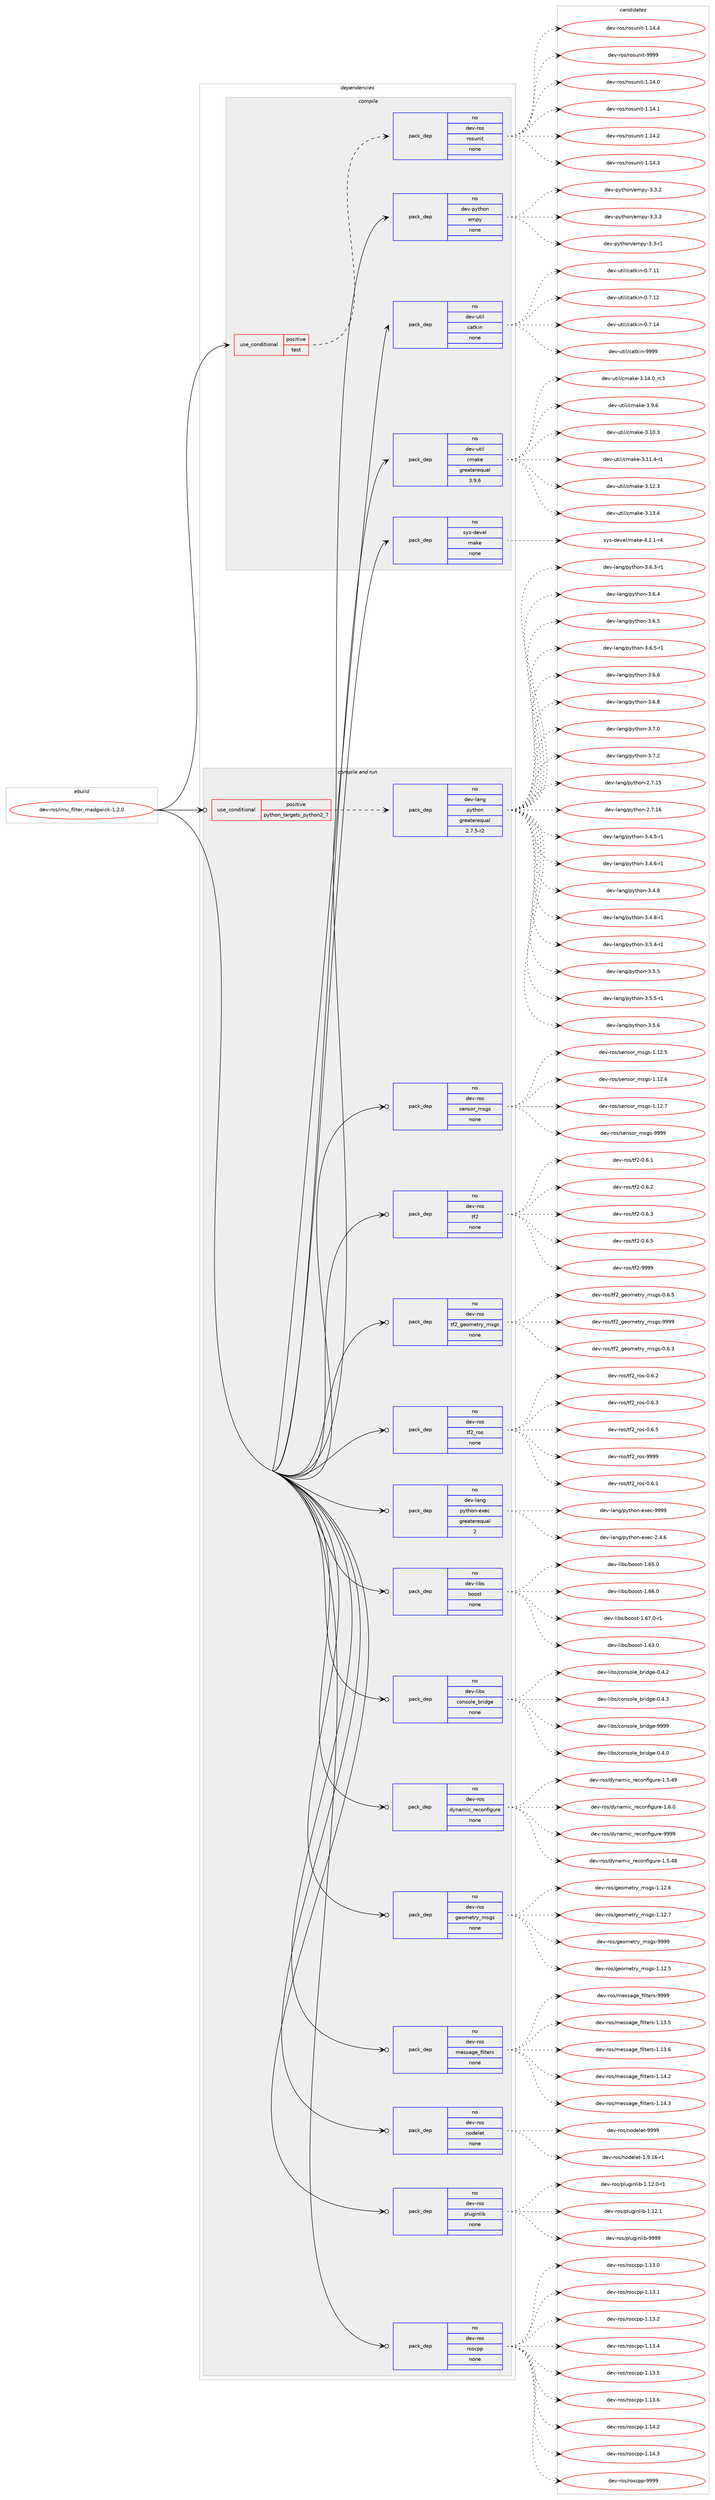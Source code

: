 digraph prolog {

# *************
# Graph options
# *************

newrank=true;
concentrate=true;
compound=true;
graph [rankdir=LR,fontname=Helvetica,fontsize=10,ranksep=1.5];#, ranksep=2.5, nodesep=0.2];
edge  [arrowhead=vee];
node  [fontname=Helvetica,fontsize=10];

# **********
# The ebuild
# **********

subgraph cluster_leftcol {
color=gray;
rank=same;
label=<<i>ebuild</i>>;
id [label="dev-ros/imu_filter_madgwick-1.2.0", color=red, width=4, href="../dev-ros/imu_filter_madgwick-1.2.0.svg"];
}

# ****************
# The dependencies
# ****************

subgraph cluster_midcol {
color=gray;
label=<<i>dependencies</i>>;
subgraph cluster_compile {
fillcolor="#eeeeee";
style=filled;
label=<<i>compile</i>>;
subgraph cond388736 {
dependency1457890 [label=<<TABLE BORDER="0" CELLBORDER="1" CELLSPACING="0" CELLPADDING="4"><TR><TD ROWSPAN="3" CELLPADDING="10">use_conditional</TD></TR><TR><TD>positive</TD></TR><TR><TD>test</TD></TR></TABLE>>, shape=none, color=red];
subgraph pack1045764 {
dependency1457891 [label=<<TABLE BORDER="0" CELLBORDER="1" CELLSPACING="0" CELLPADDING="4" WIDTH="220"><TR><TD ROWSPAN="6" CELLPADDING="30">pack_dep</TD></TR><TR><TD WIDTH="110">no</TD></TR><TR><TD>dev-ros</TD></TR><TR><TD>rosunit</TD></TR><TR><TD>none</TD></TR><TR><TD></TD></TR></TABLE>>, shape=none, color=blue];
}
dependency1457890:e -> dependency1457891:w [weight=20,style="dashed",arrowhead="vee"];
}
id:e -> dependency1457890:w [weight=20,style="solid",arrowhead="vee"];
subgraph pack1045765 {
dependency1457892 [label=<<TABLE BORDER="0" CELLBORDER="1" CELLSPACING="0" CELLPADDING="4" WIDTH="220"><TR><TD ROWSPAN="6" CELLPADDING="30">pack_dep</TD></TR><TR><TD WIDTH="110">no</TD></TR><TR><TD>dev-python</TD></TR><TR><TD>empy</TD></TR><TR><TD>none</TD></TR><TR><TD></TD></TR></TABLE>>, shape=none, color=blue];
}
id:e -> dependency1457892:w [weight=20,style="solid",arrowhead="vee"];
subgraph pack1045766 {
dependency1457893 [label=<<TABLE BORDER="0" CELLBORDER="1" CELLSPACING="0" CELLPADDING="4" WIDTH="220"><TR><TD ROWSPAN="6" CELLPADDING="30">pack_dep</TD></TR><TR><TD WIDTH="110">no</TD></TR><TR><TD>dev-util</TD></TR><TR><TD>catkin</TD></TR><TR><TD>none</TD></TR><TR><TD></TD></TR></TABLE>>, shape=none, color=blue];
}
id:e -> dependency1457893:w [weight=20,style="solid",arrowhead="vee"];
subgraph pack1045767 {
dependency1457894 [label=<<TABLE BORDER="0" CELLBORDER="1" CELLSPACING="0" CELLPADDING="4" WIDTH="220"><TR><TD ROWSPAN="6" CELLPADDING="30">pack_dep</TD></TR><TR><TD WIDTH="110">no</TD></TR><TR><TD>dev-util</TD></TR><TR><TD>cmake</TD></TR><TR><TD>greaterequal</TD></TR><TR><TD>3.9.6</TD></TR></TABLE>>, shape=none, color=blue];
}
id:e -> dependency1457894:w [weight=20,style="solid",arrowhead="vee"];
subgraph pack1045768 {
dependency1457895 [label=<<TABLE BORDER="0" CELLBORDER="1" CELLSPACING="0" CELLPADDING="4" WIDTH="220"><TR><TD ROWSPAN="6" CELLPADDING="30">pack_dep</TD></TR><TR><TD WIDTH="110">no</TD></TR><TR><TD>sys-devel</TD></TR><TR><TD>make</TD></TR><TR><TD>none</TD></TR><TR><TD></TD></TR></TABLE>>, shape=none, color=blue];
}
id:e -> dependency1457895:w [weight=20,style="solid",arrowhead="vee"];
}
subgraph cluster_compileandrun {
fillcolor="#eeeeee";
style=filled;
label=<<i>compile and run</i>>;
subgraph cond388737 {
dependency1457896 [label=<<TABLE BORDER="0" CELLBORDER="1" CELLSPACING="0" CELLPADDING="4"><TR><TD ROWSPAN="3" CELLPADDING="10">use_conditional</TD></TR><TR><TD>positive</TD></TR><TR><TD>python_targets_python2_7</TD></TR></TABLE>>, shape=none, color=red];
subgraph pack1045769 {
dependency1457897 [label=<<TABLE BORDER="0" CELLBORDER="1" CELLSPACING="0" CELLPADDING="4" WIDTH="220"><TR><TD ROWSPAN="6" CELLPADDING="30">pack_dep</TD></TR><TR><TD WIDTH="110">no</TD></TR><TR><TD>dev-lang</TD></TR><TR><TD>python</TD></TR><TR><TD>greaterequal</TD></TR><TR><TD>2.7.5-r2</TD></TR></TABLE>>, shape=none, color=blue];
}
dependency1457896:e -> dependency1457897:w [weight=20,style="dashed",arrowhead="vee"];
}
id:e -> dependency1457896:w [weight=20,style="solid",arrowhead="odotvee"];
subgraph pack1045770 {
dependency1457898 [label=<<TABLE BORDER="0" CELLBORDER="1" CELLSPACING="0" CELLPADDING="4" WIDTH="220"><TR><TD ROWSPAN="6" CELLPADDING="30">pack_dep</TD></TR><TR><TD WIDTH="110">no</TD></TR><TR><TD>dev-lang</TD></TR><TR><TD>python-exec</TD></TR><TR><TD>greaterequal</TD></TR><TR><TD>2</TD></TR></TABLE>>, shape=none, color=blue];
}
id:e -> dependency1457898:w [weight=20,style="solid",arrowhead="odotvee"];
subgraph pack1045771 {
dependency1457899 [label=<<TABLE BORDER="0" CELLBORDER="1" CELLSPACING="0" CELLPADDING="4" WIDTH="220"><TR><TD ROWSPAN="6" CELLPADDING="30">pack_dep</TD></TR><TR><TD WIDTH="110">no</TD></TR><TR><TD>dev-libs</TD></TR><TR><TD>boost</TD></TR><TR><TD>none</TD></TR><TR><TD></TD></TR></TABLE>>, shape=none, color=blue];
}
id:e -> dependency1457899:w [weight=20,style="solid",arrowhead="odotvee"];
subgraph pack1045772 {
dependency1457900 [label=<<TABLE BORDER="0" CELLBORDER="1" CELLSPACING="0" CELLPADDING="4" WIDTH="220"><TR><TD ROWSPAN="6" CELLPADDING="30">pack_dep</TD></TR><TR><TD WIDTH="110">no</TD></TR><TR><TD>dev-libs</TD></TR><TR><TD>console_bridge</TD></TR><TR><TD>none</TD></TR><TR><TD></TD></TR></TABLE>>, shape=none, color=blue];
}
id:e -> dependency1457900:w [weight=20,style="solid",arrowhead="odotvee"];
subgraph pack1045773 {
dependency1457901 [label=<<TABLE BORDER="0" CELLBORDER="1" CELLSPACING="0" CELLPADDING="4" WIDTH="220"><TR><TD ROWSPAN="6" CELLPADDING="30">pack_dep</TD></TR><TR><TD WIDTH="110">no</TD></TR><TR><TD>dev-ros</TD></TR><TR><TD>dynamic_reconfigure</TD></TR><TR><TD>none</TD></TR><TR><TD></TD></TR></TABLE>>, shape=none, color=blue];
}
id:e -> dependency1457901:w [weight=20,style="solid",arrowhead="odotvee"];
subgraph pack1045774 {
dependency1457902 [label=<<TABLE BORDER="0" CELLBORDER="1" CELLSPACING="0" CELLPADDING="4" WIDTH="220"><TR><TD ROWSPAN="6" CELLPADDING="30">pack_dep</TD></TR><TR><TD WIDTH="110">no</TD></TR><TR><TD>dev-ros</TD></TR><TR><TD>geometry_msgs</TD></TR><TR><TD>none</TD></TR><TR><TD></TD></TR></TABLE>>, shape=none, color=blue];
}
id:e -> dependency1457902:w [weight=20,style="solid",arrowhead="odotvee"];
subgraph pack1045775 {
dependency1457903 [label=<<TABLE BORDER="0" CELLBORDER="1" CELLSPACING="0" CELLPADDING="4" WIDTH="220"><TR><TD ROWSPAN="6" CELLPADDING="30">pack_dep</TD></TR><TR><TD WIDTH="110">no</TD></TR><TR><TD>dev-ros</TD></TR><TR><TD>message_filters</TD></TR><TR><TD>none</TD></TR><TR><TD></TD></TR></TABLE>>, shape=none, color=blue];
}
id:e -> dependency1457903:w [weight=20,style="solid",arrowhead="odotvee"];
subgraph pack1045776 {
dependency1457904 [label=<<TABLE BORDER="0" CELLBORDER="1" CELLSPACING="0" CELLPADDING="4" WIDTH="220"><TR><TD ROWSPAN="6" CELLPADDING="30">pack_dep</TD></TR><TR><TD WIDTH="110">no</TD></TR><TR><TD>dev-ros</TD></TR><TR><TD>nodelet</TD></TR><TR><TD>none</TD></TR><TR><TD></TD></TR></TABLE>>, shape=none, color=blue];
}
id:e -> dependency1457904:w [weight=20,style="solid",arrowhead="odotvee"];
subgraph pack1045777 {
dependency1457905 [label=<<TABLE BORDER="0" CELLBORDER="1" CELLSPACING="0" CELLPADDING="4" WIDTH="220"><TR><TD ROWSPAN="6" CELLPADDING="30">pack_dep</TD></TR><TR><TD WIDTH="110">no</TD></TR><TR><TD>dev-ros</TD></TR><TR><TD>pluginlib</TD></TR><TR><TD>none</TD></TR><TR><TD></TD></TR></TABLE>>, shape=none, color=blue];
}
id:e -> dependency1457905:w [weight=20,style="solid",arrowhead="odotvee"];
subgraph pack1045778 {
dependency1457906 [label=<<TABLE BORDER="0" CELLBORDER="1" CELLSPACING="0" CELLPADDING="4" WIDTH="220"><TR><TD ROWSPAN="6" CELLPADDING="30">pack_dep</TD></TR><TR><TD WIDTH="110">no</TD></TR><TR><TD>dev-ros</TD></TR><TR><TD>roscpp</TD></TR><TR><TD>none</TD></TR><TR><TD></TD></TR></TABLE>>, shape=none, color=blue];
}
id:e -> dependency1457906:w [weight=20,style="solid",arrowhead="odotvee"];
subgraph pack1045779 {
dependency1457907 [label=<<TABLE BORDER="0" CELLBORDER="1" CELLSPACING="0" CELLPADDING="4" WIDTH="220"><TR><TD ROWSPAN="6" CELLPADDING="30">pack_dep</TD></TR><TR><TD WIDTH="110">no</TD></TR><TR><TD>dev-ros</TD></TR><TR><TD>sensor_msgs</TD></TR><TR><TD>none</TD></TR><TR><TD></TD></TR></TABLE>>, shape=none, color=blue];
}
id:e -> dependency1457907:w [weight=20,style="solid",arrowhead="odotvee"];
subgraph pack1045780 {
dependency1457908 [label=<<TABLE BORDER="0" CELLBORDER="1" CELLSPACING="0" CELLPADDING="4" WIDTH="220"><TR><TD ROWSPAN="6" CELLPADDING="30">pack_dep</TD></TR><TR><TD WIDTH="110">no</TD></TR><TR><TD>dev-ros</TD></TR><TR><TD>tf2</TD></TR><TR><TD>none</TD></TR><TR><TD></TD></TR></TABLE>>, shape=none, color=blue];
}
id:e -> dependency1457908:w [weight=20,style="solid",arrowhead="odotvee"];
subgraph pack1045781 {
dependency1457909 [label=<<TABLE BORDER="0" CELLBORDER="1" CELLSPACING="0" CELLPADDING="4" WIDTH="220"><TR><TD ROWSPAN="6" CELLPADDING="30">pack_dep</TD></TR><TR><TD WIDTH="110">no</TD></TR><TR><TD>dev-ros</TD></TR><TR><TD>tf2_geometry_msgs</TD></TR><TR><TD>none</TD></TR><TR><TD></TD></TR></TABLE>>, shape=none, color=blue];
}
id:e -> dependency1457909:w [weight=20,style="solid",arrowhead="odotvee"];
subgraph pack1045782 {
dependency1457910 [label=<<TABLE BORDER="0" CELLBORDER="1" CELLSPACING="0" CELLPADDING="4" WIDTH="220"><TR><TD ROWSPAN="6" CELLPADDING="30">pack_dep</TD></TR><TR><TD WIDTH="110">no</TD></TR><TR><TD>dev-ros</TD></TR><TR><TD>tf2_ros</TD></TR><TR><TD>none</TD></TR><TR><TD></TD></TR></TABLE>>, shape=none, color=blue];
}
id:e -> dependency1457910:w [weight=20,style="solid",arrowhead="odotvee"];
}
subgraph cluster_run {
fillcolor="#eeeeee";
style=filled;
label=<<i>run</i>>;
}
}

# **************
# The candidates
# **************

subgraph cluster_choices {
rank=same;
color=gray;
label=<<i>candidates</i>>;

subgraph choice1045764 {
color=black;
nodesep=1;
choice100101118451141111154711411111511711010511645494649524648 [label="dev-ros/rosunit-1.14.0", color=red, width=4,href="../dev-ros/rosunit-1.14.0.svg"];
choice100101118451141111154711411111511711010511645494649524649 [label="dev-ros/rosunit-1.14.1", color=red, width=4,href="../dev-ros/rosunit-1.14.1.svg"];
choice100101118451141111154711411111511711010511645494649524650 [label="dev-ros/rosunit-1.14.2", color=red, width=4,href="../dev-ros/rosunit-1.14.2.svg"];
choice100101118451141111154711411111511711010511645494649524651 [label="dev-ros/rosunit-1.14.3", color=red, width=4,href="../dev-ros/rosunit-1.14.3.svg"];
choice100101118451141111154711411111511711010511645494649524652 [label="dev-ros/rosunit-1.14.4", color=red, width=4,href="../dev-ros/rosunit-1.14.4.svg"];
choice10010111845114111115471141111151171101051164557575757 [label="dev-ros/rosunit-9999", color=red, width=4,href="../dev-ros/rosunit-9999.svg"];
dependency1457891:e -> choice100101118451141111154711411111511711010511645494649524648:w [style=dotted,weight="100"];
dependency1457891:e -> choice100101118451141111154711411111511711010511645494649524649:w [style=dotted,weight="100"];
dependency1457891:e -> choice100101118451141111154711411111511711010511645494649524650:w [style=dotted,weight="100"];
dependency1457891:e -> choice100101118451141111154711411111511711010511645494649524651:w [style=dotted,weight="100"];
dependency1457891:e -> choice100101118451141111154711411111511711010511645494649524652:w [style=dotted,weight="100"];
dependency1457891:e -> choice10010111845114111115471141111151171101051164557575757:w [style=dotted,weight="100"];
}
subgraph choice1045765 {
color=black;
nodesep=1;
choice1001011184511212111610411111047101109112121455146514511449 [label="dev-python/empy-3.3-r1", color=red, width=4,href="../dev-python/empy-3.3-r1.svg"];
choice1001011184511212111610411111047101109112121455146514650 [label="dev-python/empy-3.3.2", color=red, width=4,href="../dev-python/empy-3.3.2.svg"];
choice1001011184511212111610411111047101109112121455146514651 [label="dev-python/empy-3.3.3", color=red, width=4,href="../dev-python/empy-3.3.3.svg"];
dependency1457892:e -> choice1001011184511212111610411111047101109112121455146514511449:w [style=dotted,weight="100"];
dependency1457892:e -> choice1001011184511212111610411111047101109112121455146514650:w [style=dotted,weight="100"];
dependency1457892:e -> choice1001011184511212111610411111047101109112121455146514651:w [style=dotted,weight="100"];
}
subgraph choice1045766 {
color=black;
nodesep=1;
choice1001011184511711610510847999711610710511045484655464949 [label="dev-util/catkin-0.7.11", color=red, width=4,href="../dev-util/catkin-0.7.11.svg"];
choice1001011184511711610510847999711610710511045484655464950 [label="dev-util/catkin-0.7.12", color=red, width=4,href="../dev-util/catkin-0.7.12.svg"];
choice1001011184511711610510847999711610710511045484655464952 [label="dev-util/catkin-0.7.14", color=red, width=4,href="../dev-util/catkin-0.7.14.svg"];
choice100101118451171161051084799971161071051104557575757 [label="dev-util/catkin-9999", color=red, width=4,href="../dev-util/catkin-9999.svg"];
dependency1457893:e -> choice1001011184511711610510847999711610710511045484655464949:w [style=dotted,weight="100"];
dependency1457893:e -> choice1001011184511711610510847999711610710511045484655464950:w [style=dotted,weight="100"];
dependency1457893:e -> choice1001011184511711610510847999711610710511045484655464952:w [style=dotted,weight="100"];
dependency1457893:e -> choice100101118451171161051084799971161071051104557575757:w [style=dotted,weight="100"];
}
subgraph choice1045767 {
color=black;
nodesep=1;
choice1001011184511711610510847991099710710145514649484651 [label="dev-util/cmake-3.10.3", color=red, width=4,href="../dev-util/cmake-3.10.3.svg"];
choice10010111845117116105108479910997107101455146494946524511449 [label="dev-util/cmake-3.11.4-r1", color=red, width=4,href="../dev-util/cmake-3.11.4-r1.svg"];
choice1001011184511711610510847991099710710145514649504651 [label="dev-util/cmake-3.12.3", color=red, width=4,href="../dev-util/cmake-3.12.3.svg"];
choice1001011184511711610510847991099710710145514649514652 [label="dev-util/cmake-3.13.4", color=red, width=4,href="../dev-util/cmake-3.13.4.svg"];
choice1001011184511711610510847991099710710145514649524648951149951 [label="dev-util/cmake-3.14.0_rc3", color=red, width=4,href="../dev-util/cmake-3.14.0_rc3.svg"];
choice10010111845117116105108479910997107101455146574654 [label="dev-util/cmake-3.9.6", color=red, width=4,href="../dev-util/cmake-3.9.6.svg"];
dependency1457894:e -> choice1001011184511711610510847991099710710145514649484651:w [style=dotted,weight="100"];
dependency1457894:e -> choice10010111845117116105108479910997107101455146494946524511449:w [style=dotted,weight="100"];
dependency1457894:e -> choice1001011184511711610510847991099710710145514649504651:w [style=dotted,weight="100"];
dependency1457894:e -> choice1001011184511711610510847991099710710145514649514652:w [style=dotted,weight="100"];
dependency1457894:e -> choice1001011184511711610510847991099710710145514649524648951149951:w [style=dotted,weight="100"];
dependency1457894:e -> choice10010111845117116105108479910997107101455146574654:w [style=dotted,weight="100"];
}
subgraph choice1045768 {
color=black;
nodesep=1;
choice1151211154510010111810110847109971071014552465046494511452 [label="sys-devel/make-4.2.1-r4", color=red, width=4,href="../sys-devel/make-4.2.1-r4.svg"];
dependency1457895:e -> choice1151211154510010111810110847109971071014552465046494511452:w [style=dotted,weight="100"];
}
subgraph choice1045769 {
color=black;
nodesep=1;
choice10010111845108971101034711212111610411111045504655464953 [label="dev-lang/python-2.7.15", color=red, width=4,href="../dev-lang/python-2.7.15.svg"];
choice10010111845108971101034711212111610411111045504655464954 [label="dev-lang/python-2.7.16", color=red, width=4,href="../dev-lang/python-2.7.16.svg"];
choice1001011184510897110103471121211161041111104551465246534511449 [label="dev-lang/python-3.4.5-r1", color=red, width=4,href="../dev-lang/python-3.4.5-r1.svg"];
choice1001011184510897110103471121211161041111104551465246544511449 [label="dev-lang/python-3.4.6-r1", color=red, width=4,href="../dev-lang/python-3.4.6-r1.svg"];
choice100101118451089711010347112121116104111110455146524656 [label="dev-lang/python-3.4.8", color=red, width=4,href="../dev-lang/python-3.4.8.svg"];
choice1001011184510897110103471121211161041111104551465246564511449 [label="dev-lang/python-3.4.8-r1", color=red, width=4,href="../dev-lang/python-3.4.8-r1.svg"];
choice1001011184510897110103471121211161041111104551465346524511449 [label="dev-lang/python-3.5.4-r1", color=red, width=4,href="../dev-lang/python-3.5.4-r1.svg"];
choice100101118451089711010347112121116104111110455146534653 [label="dev-lang/python-3.5.5", color=red, width=4,href="../dev-lang/python-3.5.5.svg"];
choice1001011184510897110103471121211161041111104551465346534511449 [label="dev-lang/python-3.5.5-r1", color=red, width=4,href="../dev-lang/python-3.5.5-r1.svg"];
choice100101118451089711010347112121116104111110455146534654 [label="dev-lang/python-3.5.6", color=red, width=4,href="../dev-lang/python-3.5.6.svg"];
choice1001011184510897110103471121211161041111104551465446514511449 [label="dev-lang/python-3.6.3-r1", color=red, width=4,href="../dev-lang/python-3.6.3-r1.svg"];
choice100101118451089711010347112121116104111110455146544652 [label="dev-lang/python-3.6.4", color=red, width=4,href="../dev-lang/python-3.6.4.svg"];
choice100101118451089711010347112121116104111110455146544653 [label="dev-lang/python-3.6.5", color=red, width=4,href="../dev-lang/python-3.6.5.svg"];
choice1001011184510897110103471121211161041111104551465446534511449 [label="dev-lang/python-3.6.5-r1", color=red, width=4,href="../dev-lang/python-3.6.5-r1.svg"];
choice100101118451089711010347112121116104111110455146544654 [label="dev-lang/python-3.6.6", color=red, width=4,href="../dev-lang/python-3.6.6.svg"];
choice100101118451089711010347112121116104111110455146544656 [label="dev-lang/python-3.6.8", color=red, width=4,href="../dev-lang/python-3.6.8.svg"];
choice100101118451089711010347112121116104111110455146554648 [label="dev-lang/python-3.7.0", color=red, width=4,href="../dev-lang/python-3.7.0.svg"];
choice100101118451089711010347112121116104111110455146554650 [label="dev-lang/python-3.7.2", color=red, width=4,href="../dev-lang/python-3.7.2.svg"];
dependency1457897:e -> choice10010111845108971101034711212111610411111045504655464953:w [style=dotted,weight="100"];
dependency1457897:e -> choice10010111845108971101034711212111610411111045504655464954:w [style=dotted,weight="100"];
dependency1457897:e -> choice1001011184510897110103471121211161041111104551465246534511449:w [style=dotted,weight="100"];
dependency1457897:e -> choice1001011184510897110103471121211161041111104551465246544511449:w [style=dotted,weight="100"];
dependency1457897:e -> choice100101118451089711010347112121116104111110455146524656:w [style=dotted,weight="100"];
dependency1457897:e -> choice1001011184510897110103471121211161041111104551465246564511449:w [style=dotted,weight="100"];
dependency1457897:e -> choice1001011184510897110103471121211161041111104551465346524511449:w [style=dotted,weight="100"];
dependency1457897:e -> choice100101118451089711010347112121116104111110455146534653:w [style=dotted,weight="100"];
dependency1457897:e -> choice1001011184510897110103471121211161041111104551465346534511449:w [style=dotted,weight="100"];
dependency1457897:e -> choice100101118451089711010347112121116104111110455146534654:w [style=dotted,weight="100"];
dependency1457897:e -> choice1001011184510897110103471121211161041111104551465446514511449:w [style=dotted,weight="100"];
dependency1457897:e -> choice100101118451089711010347112121116104111110455146544652:w [style=dotted,weight="100"];
dependency1457897:e -> choice100101118451089711010347112121116104111110455146544653:w [style=dotted,weight="100"];
dependency1457897:e -> choice1001011184510897110103471121211161041111104551465446534511449:w [style=dotted,weight="100"];
dependency1457897:e -> choice100101118451089711010347112121116104111110455146544654:w [style=dotted,weight="100"];
dependency1457897:e -> choice100101118451089711010347112121116104111110455146544656:w [style=dotted,weight="100"];
dependency1457897:e -> choice100101118451089711010347112121116104111110455146554648:w [style=dotted,weight="100"];
dependency1457897:e -> choice100101118451089711010347112121116104111110455146554650:w [style=dotted,weight="100"];
}
subgraph choice1045770 {
color=black;
nodesep=1;
choice1001011184510897110103471121211161041111104510112010199455046524654 [label="dev-lang/python-exec-2.4.6", color=red, width=4,href="../dev-lang/python-exec-2.4.6.svg"];
choice10010111845108971101034711212111610411111045101120101994557575757 [label="dev-lang/python-exec-9999", color=red, width=4,href="../dev-lang/python-exec-9999.svg"];
dependency1457898:e -> choice1001011184510897110103471121211161041111104510112010199455046524654:w [style=dotted,weight="100"];
dependency1457898:e -> choice10010111845108971101034711212111610411111045101120101994557575757:w [style=dotted,weight="100"];
}
subgraph choice1045771 {
color=black;
nodesep=1;
choice1001011184510810598115479811111111511645494654514648 [label="dev-libs/boost-1.63.0", color=red, width=4,href="../dev-libs/boost-1.63.0.svg"];
choice1001011184510810598115479811111111511645494654534648 [label="dev-libs/boost-1.65.0", color=red, width=4,href="../dev-libs/boost-1.65.0.svg"];
choice1001011184510810598115479811111111511645494654544648 [label="dev-libs/boost-1.66.0", color=red, width=4,href="../dev-libs/boost-1.66.0.svg"];
choice10010111845108105981154798111111115116454946545546484511449 [label="dev-libs/boost-1.67.0-r1", color=red, width=4,href="../dev-libs/boost-1.67.0-r1.svg"];
dependency1457899:e -> choice1001011184510810598115479811111111511645494654514648:w [style=dotted,weight="100"];
dependency1457899:e -> choice1001011184510810598115479811111111511645494654534648:w [style=dotted,weight="100"];
dependency1457899:e -> choice1001011184510810598115479811111111511645494654544648:w [style=dotted,weight="100"];
dependency1457899:e -> choice10010111845108105981154798111111115116454946545546484511449:w [style=dotted,weight="100"];
}
subgraph choice1045772 {
color=black;
nodesep=1;
choice100101118451081059811547991111101151111081019598114105100103101454846524648 [label="dev-libs/console_bridge-0.4.0", color=red, width=4,href="../dev-libs/console_bridge-0.4.0.svg"];
choice100101118451081059811547991111101151111081019598114105100103101454846524650 [label="dev-libs/console_bridge-0.4.2", color=red, width=4,href="../dev-libs/console_bridge-0.4.2.svg"];
choice100101118451081059811547991111101151111081019598114105100103101454846524651 [label="dev-libs/console_bridge-0.4.3", color=red, width=4,href="../dev-libs/console_bridge-0.4.3.svg"];
choice1001011184510810598115479911111011511110810195981141051001031014557575757 [label="dev-libs/console_bridge-9999", color=red, width=4,href="../dev-libs/console_bridge-9999.svg"];
dependency1457900:e -> choice100101118451081059811547991111101151111081019598114105100103101454846524648:w [style=dotted,weight="100"];
dependency1457900:e -> choice100101118451081059811547991111101151111081019598114105100103101454846524650:w [style=dotted,weight="100"];
dependency1457900:e -> choice100101118451081059811547991111101151111081019598114105100103101454846524651:w [style=dotted,weight="100"];
dependency1457900:e -> choice1001011184510810598115479911111011511110810195981141051001031014557575757:w [style=dotted,weight="100"];
}
subgraph choice1045773 {
color=black;
nodesep=1;
choice10010111845114111115471001211109710910599951141019911111010210510311711410145494653465256 [label="dev-ros/dynamic_reconfigure-1.5.48", color=red, width=4,href="../dev-ros/dynamic_reconfigure-1.5.48.svg"];
choice10010111845114111115471001211109710910599951141019911111010210510311711410145494653465257 [label="dev-ros/dynamic_reconfigure-1.5.49", color=red, width=4,href="../dev-ros/dynamic_reconfigure-1.5.49.svg"];
choice100101118451141111154710012111097109105999511410199111110102105103117114101454946544648 [label="dev-ros/dynamic_reconfigure-1.6.0", color=red, width=4,href="../dev-ros/dynamic_reconfigure-1.6.0.svg"];
choice1001011184511411111547100121110971091059995114101991111101021051031171141014557575757 [label="dev-ros/dynamic_reconfigure-9999", color=red, width=4,href="../dev-ros/dynamic_reconfigure-9999.svg"];
dependency1457901:e -> choice10010111845114111115471001211109710910599951141019911111010210510311711410145494653465256:w [style=dotted,weight="100"];
dependency1457901:e -> choice10010111845114111115471001211109710910599951141019911111010210510311711410145494653465257:w [style=dotted,weight="100"];
dependency1457901:e -> choice100101118451141111154710012111097109105999511410199111110102105103117114101454946544648:w [style=dotted,weight="100"];
dependency1457901:e -> choice1001011184511411111547100121110971091059995114101991111101021051031171141014557575757:w [style=dotted,weight="100"];
}
subgraph choice1045774 {
color=black;
nodesep=1;
choice10010111845114111115471031011111091011161141219510911510311545494649504653 [label="dev-ros/geometry_msgs-1.12.5", color=red, width=4,href="../dev-ros/geometry_msgs-1.12.5.svg"];
choice10010111845114111115471031011111091011161141219510911510311545494649504654 [label="dev-ros/geometry_msgs-1.12.6", color=red, width=4,href="../dev-ros/geometry_msgs-1.12.6.svg"];
choice10010111845114111115471031011111091011161141219510911510311545494649504655 [label="dev-ros/geometry_msgs-1.12.7", color=red, width=4,href="../dev-ros/geometry_msgs-1.12.7.svg"];
choice1001011184511411111547103101111109101116114121951091151031154557575757 [label="dev-ros/geometry_msgs-9999", color=red, width=4,href="../dev-ros/geometry_msgs-9999.svg"];
dependency1457902:e -> choice10010111845114111115471031011111091011161141219510911510311545494649504653:w [style=dotted,weight="100"];
dependency1457902:e -> choice10010111845114111115471031011111091011161141219510911510311545494649504654:w [style=dotted,weight="100"];
dependency1457902:e -> choice10010111845114111115471031011111091011161141219510911510311545494649504655:w [style=dotted,weight="100"];
dependency1457902:e -> choice1001011184511411111547103101111109101116114121951091151031154557575757:w [style=dotted,weight="100"];
}
subgraph choice1045775 {
color=black;
nodesep=1;
choice1001011184511411111547109101115115971031019510210510811610111411545494649514653 [label="dev-ros/message_filters-1.13.5", color=red, width=4,href="../dev-ros/message_filters-1.13.5.svg"];
choice1001011184511411111547109101115115971031019510210510811610111411545494649514654 [label="dev-ros/message_filters-1.13.6", color=red, width=4,href="../dev-ros/message_filters-1.13.6.svg"];
choice1001011184511411111547109101115115971031019510210510811610111411545494649524650 [label="dev-ros/message_filters-1.14.2", color=red, width=4,href="../dev-ros/message_filters-1.14.2.svg"];
choice1001011184511411111547109101115115971031019510210510811610111411545494649524651 [label="dev-ros/message_filters-1.14.3", color=red, width=4,href="../dev-ros/message_filters-1.14.3.svg"];
choice100101118451141111154710910111511597103101951021051081161011141154557575757 [label="dev-ros/message_filters-9999", color=red, width=4,href="../dev-ros/message_filters-9999.svg"];
dependency1457903:e -> choice1001011184511411111547109101115115971031019510210510811610111411545494649514653:w [style=dotted,weight="100"];
dependency1457903:e -> choice1001011184511411111547109101115115971031019510210510811610111411545494649514654:w [style=dotted,weight="100"];
dependency1457903:e -> choice1001011184511411111547109101115115971031019510210510811610111411545494649524650:w [style=dotted,weight="100"];
dependency1457903:e -> choice1001011184511411111547109101115115971031019510210510811610111411545494649524651:w [style=dotted,weight="100"];
dependency1457903:e -> choice100101118451141111154710910111511597103101951021051081161011141154557575757:w [style=dotted,weight="100"];
}
subgraph choice1045776 {
color=black;
nodesep=1;
choice1001011184511411111547110111100101108101116454946574649544511449 [label="dev-ros/nodelet-1.9.16-r1", color=red, width=4,href="../dev-ros/nodelet-1.9.16-r1.svg"];
choice10010111845114111115471101111001011081011164557575757 [label="dev-ros/nodelet-9999", color=red, width=4,href="../dev-ros/nodelet-9999.svg"];
dependency1457904:e -> choice1001011184511411111547110111100101108101116454946574649544511449:w [style=dotted,weight="100"];
dependency1457904:e -> choice10010111845114111115471101111001011081011164557575757:w [style=dotted,weight="100"];
}
subgraph choice1045777 {
color=black;
nodesep=1;
choice100101118451141111154711210811710310511010810598454946495046484511449 [label="dev-ros/pluginlib-1.12.0-r1", color=red, width=4,href="../dev-ros/pluginlib-1.12.0-r1.svg"];
choice10010111845114111115471121081171031051101081059845494649504649 [label="dev-ros/pluginlib-1.12.1", color=red, width=4,href="../dev-ros/pluginlib-1.12.1.svg"];
choice1001011184511411111547112108117103105110108105984557575757 [label="dev-ros/pluginlib-9999", color=red, width=4,href="../dev-ros/pluginlib-9999.svg"];
dependency1457905:e -> choice100101118451141111154711210811710310511010810598454946495046484511449:w [style=dotted,weight="100"];
dependency1457905:e -> choice10010111845114111115471121081171031051101081059845494649504649:w [style=dotted,weight="100"];
dependency1457905:e -> choice1001011184511411111547112108117103105110108105984557575757:w [style=dotted,weight="100"];
}
subgraph choice1045778 {
color=black;
nodesep=1;
choice10010111845114111115471141111159911211245494649514648 [label="dev-ros/roscpp-1.13.0", color=red, width=4,href="../dev-ros/roscpp-1.13.0.svg"];
choice10010111845114111115471141111159911211245494649514649 [label="dev-ros/roscpp-1.13.1", color=red, width=4,href="../dev-ros/roscpp-1.13.1.svg"];
choice10010111845114111115471141111159911211245494649514650 [label="dev-ros/roscpp-1.13.2", color=red, width=4,href="../dev-ros/roscpp-1.13.2.svg"];
choice10010111845114111115471141111159911211245494649514652 [label="dev-ros/roscpp-1.13.4", color=red, width=4,href="../dev-ros/roscpp-1.13.4.svg"];
choice10010111845114111115471141111159911211245494649514653 [label="dev-ros/roscpp-1.13.5", color=red, width=4,href="../dev-ros/roscpp-1.13.5.svg"];
choice10010111845114111115471141111159911211245494649514654 [label="dev-ros/roscpp-1.13.6", color=red, width=4,href="../dev-ros/roscpp-1.13.6.svg"];
choice10010111845114111115471141111159911211245494649524650 [label="dev-ros/roscpp-1.14.2", color=red, width=4,href="../dev-ros/roscpp-1.14.2.svg"];
choice10010111845114111115471141111159911211245494649524651 [label="dev-ros/roscpp-1.14.3", color=red, width=4,href="../dev-ros/roscpp-1.14.3.svg"];
choice1001011184511411111547114111115991121124557575757 [label="dev-ros/roscpp-9999", color=red, width=4,href="../dev-ros/roscpp-9999.svg"];
dependency1457906:e -> choice10010111845114111115471141111159911211245494649514648:w [style=dotted,weight="100"];
dependency1457906:e -> choice10010111845114111115471141111159911211245494649514649:w [style=dotted,weight="100"];
dependency1457906:e -> choice10010111845114111115471141111159911211245494649514650:w [style=dotted,weight="100"];
dependency1457906:e -> choice10010111845114111115471141111159911211245494649514652:w [style=dotted,weight="100"];
dependency1457906:e -> choice10010111845114111115471141111159911211245494649514653:w [style=dotted,weight="100"];
dependency1457906:e -> choice10010111845114111115471141111159911211245494649514654:w [style=dotted,weight="100"];
dependency1457906:e -> choice10010111845114111115471141111159911211245494649524650:w [style=dotted,weight="100"];
dependency1457906:e -> choice10010111845114111115471141111159911211245494649524651:w [style=dotted,weight="100"];
dependency1457906:e -> choice1001011184511411111547114111115991121124557575757:w [style=dotted,weight="100"];
}
subgraph choice1045779 {
color=black;
nodesep=1;
choice10010111845114111115471151011101151111149510911510311545494649504653 [label="dev-ros/sensor_msgs-1.12.5", color=red, width=4,href="../dev-ros/sensor_msgs-1.12.5.svg"];
choice10010111845114111115471151011101151111149510911510311545494649504654 [label="dev-ros/sensor_msgs-1.12.6", color=red, width=4,href="../dev-ros/sensor_msgs-1.12.6.svg"];
choice10010111845114111115471151011101151111149510911510311545494649504655 [label="dev-ros/sensor_msgs-1.12.7", color=red, width=4,href="../dev-ros/sensor_msgs-1.12.7.svg"];
choice1001011184511411111547115101110115111114951091151031154557575757 [label="dev-ros/sensor_msgs-9999", color=red, width=4,href="../dev-ros/sensor_msgs-9999.svg"];
dependency1457907:e -> choice10010111845114111115471151011101151111149510911510311545494649504653:w [style=dotted,weight="100"];
dependency1457907:e -> choice10010111845114111115471151011101151111149510911510311545494649504654:w [style=dotted,weight="100"];
dependency1457907:e -> choice10010111845114111115471151011101151111149510911510311545494649504655:w [style=dotted,weight="100"];
dependency1457907:e -> choice1001011184511411111547115101110115111114951091151031154557575757:w [style=dotted,weight="100"];
}
subgraph choice1045780 {
color=black;
nodesep=1;
choice100101118451141111154711610250454846544649 [label="dev-ros/tf2-0.6.1", color=red, width=4,href="../dev-ros/tf2-0.6.1.svg"];
choice100101118451141111154711610250454846544650 [label="dev-ros/tf2-0.6.2", color=red, width=4,href="../dev-ros/tf2-0.6.2.svg"];
choice100101118451141111154711610250454846544651 [label="dev-ros/tf2-0.6.3", color=red, width=4,href="../dev-ros/tf2-0.6.3.svg"];
choice100101118451141111154711610250454846544653 [label="dev-ros/tf2-0.6.5", color=red, width=4,href="../dev-ros/tf2-0.6.5.svg"];
choice1001011184511411111547116102504557575757 [label="dev-ros/tf2-9999", color=red, width=4,href="../dev-ros/tf2-9999.svg"];
dependency1457908:e -> choice100101118451141111154711610250454846544649:w [style=dotted,weight="100"];
dependency1457908:e -> choice100101118451141111154711610250454846544650:w [style=dotted,weight="100"];
dependency1457908:e -> choice100101118451141111154711610250454846544651:w [style=dotted,weight="100"];
dependency1457908:e -> choice100101118451141111154711610250454846544653:w [style=dotted,weight="100"];
dependency1457908:e -> choice1001011184511411111547116102504557575757:w [style=dotted,weight="100"];
}
subgraph choice1045781 {
color=black;
nodesep=1;
choice1001011184511411111547116102509510310111110910111611412195109115103115454846544651 [label="dev-ros/tf2_geometry_msgs-0.6.3", color=red, width=4,href="../dev-ros/tf2_geometry_msgs-0.6.3.svg"];
choice1001011184511411111547116102509510310111110910111611412195109115103115454846544653 [label="dev-ros/tf2_geometry_msgs-0.6.5", color=red, width=4,href="../dev-ros/tf2_geometry_msgs-0.6.5.svg"];
choice10010111845114111115471161025095103101111109101116114121951091151031154557575757 [label="dev-ros/tf2_geometry_msgs-9999", color=red, width=4,href="../dev-ros/tf2_geometry_msgs-9999.svg"];
dependency1457909:e -> choice1001011184511411111547116102509510310111110910111611412195109115103115454846544651:w [style=dotted,weight="100"];
dependency1457909:e -> choice1001011184511411111547116102509510310111110910111611412195109115103115454846544653:w [style=dotted,weight="100"];
dependency1457909:e -> choice10010111845114111115471161025095103101111109101116114121951091151031154557575757:w [style=dotted,weight="100"];
}
subgraph choice1045782 {
color=black;
nodesep=1;
choice10010111845114111115471161025095114111115454846544649 [label="dev-ros/tf2_ros-0.6.1", color=red, width=4,href="../dev-ros/tf2_ros-0.6.1.svg"];
choice10010111845114111115471161025095114111115454846544650 [label="dev-ros/tf2_ros-0.6.2", color=red, width=4,href="../dev-ros/tf2_ros-0.6.2.svg"];
choice10010111845114111115471161025095114111115454846544651 [label="dev-ros/tf2_ros-0.6.3", color=red, width=4,href="../dev-ros/tf2_ros-0.6.3.svg"];
choice10010111845114111115471161025095114111115454846544653 [label="dev-ros/tf2_ros-0.6.5", color=red, width=4,href="../dev-ros/tf2_ros-0.6.5.svg"];
choice100101118451141111154711610250951141111154557575757 [label="dev-ros/tf2_ros-9999", color=red, width=4,href="../dev-ros/tf2_ros-9999.svg"];
dependency1457910:e -> choice10010111845114111115471161025095114111115454846544649:w [style=dotted,weight="100"];
dependency1457910:e -> choice10010111845114111115471161025095114111115454846544650:w [style=dotted,weight="100"];
dependency1457910:e -> choice10010111845114111115471161025095114111115454846544651:w [style=dotted,weight="100"];
dependency1457910:e -> choice10010111845114111115471161025095114111115454846544653:w [style=dotted,weight="100"];
dependency1457910:e -> choice100101118451141111154711610250951141111154557575757:w [style=dotted,weight="100"];
}
}

}
